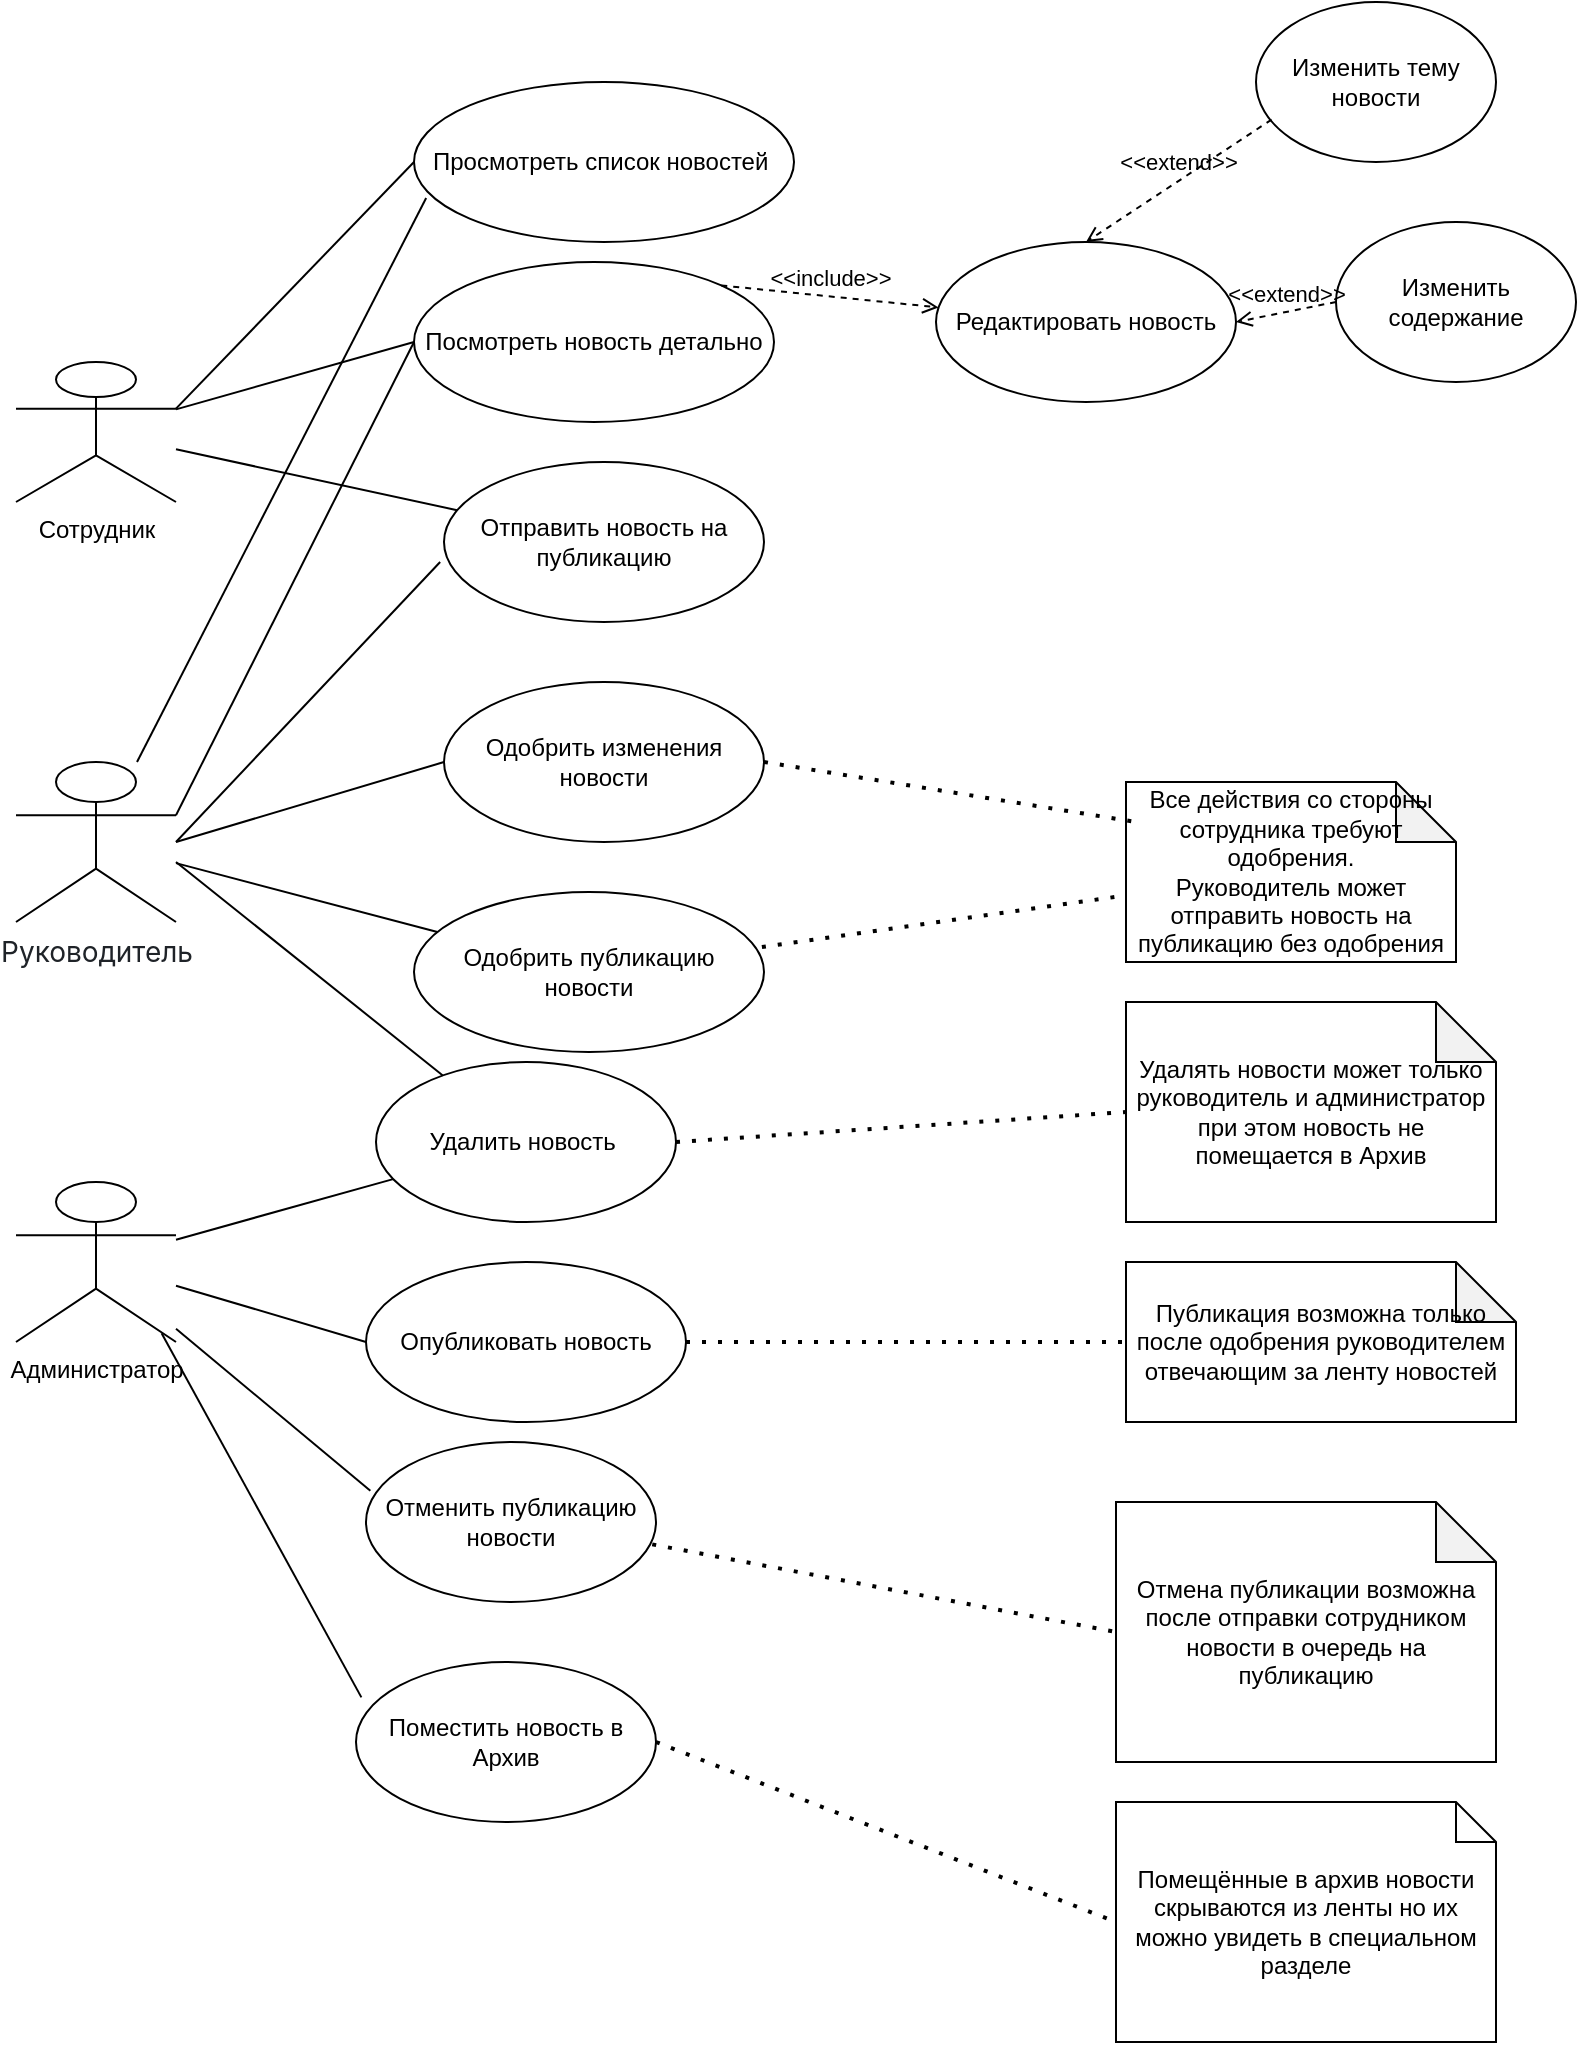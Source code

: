 <mxfile version="24.5.5" type="device">
  <diagram name="Страница — 1" id="NKm2Fh7igrNM9elNS_53">
    <mxGraphModel dx="1235" dy="735" grid="1" gridSize="10" guides="1" tooltips="1" connect="1" arrows="1" fold="1" page="1" pageScale="1" pageWidth="827" pageHeight="1169" math="0" shadow="0">
      <root>
        <mxCell id="0" />
        <mxCell id="1" parent="0" />
        <mxCell id="5KJkYA16pewE1ucpvy-T-1" value="Сотрудник" style="shape=umlActor;verticalLabelPosition=bottom;verticalAlign=top;html=1;fontColor=default;" vertex="1" parent="1">
          <mxGeometry x="40" y="240" width="80" height="70" as="geometry" />
        </mxCell>
        <mxCell id="5KJkYA16pewE1ucpvy-T-5" value="Просмотреть список новостей&amp;nbsp;" style="ellipse;whiteSpace=wrap;html=1;" vertex="1" parent="1">
          <mxGeometry x="239" y="100" width="190" height="80" as="geometry" />
        </mxCell>
        <mxCell id="5KJkYA16pewE1ucpvy-T-9" value="&lt;span style=&quot;color: rgb(31, 35, 40); font-family: -apple-system, BlinkMacSystemFont, &amp;quot;Segoe UI&amp;quot;, &amp;quot;Noto Sans&amp;quot;, Helvetica, Arial, sans-serif, &amp;quot;Apple Color Emoji&amp;quot;, &amp;quot;Segoe UI Emoji&amp;quot;; font-size: 14px; text-align: start; text-wrap: wrap; background-color: rgb(255, 255, 255);&quot;&gt;Руководитель&lt;/span&gt;&lt;div&gt;&lt;span style=&quot;color: rgb(31, 35, 40); font-family: -apple-system, BlinkMacSystemFont, &amp;quot;Segoe UI&amp;quot;, &amp;quot;Noto Sans&amp;quot;, Helvetica, Arial, sans-serif, &amp;quot;Apple Color Emoji&amp;quot;, &amp;quot;Segoe UI Emoji&amp;quot;; font-size: 14px; text-align: start; text-wrap: wrap; background-color: rgb(255, 255, 255);&quot;&gt;&lt;br&gt;&lt;/span&gt;&lt;/div&gt;" style="shape=umlActor;verticalLabelPosition=bottom;verticalAlign=top;html=1;outlineConnect=0;" vertex="1" parent="1">
          <mxGeometry x="40" y="440" width="80" height="80" as="geometry" />
        </mxCell>
        <mxCell id="5KJkYA16pewE1ucpvy-T-11" value="" style="endArrow=none;html=1;rounded=0;exitX=1;exitY=0.333;exitDx=0;exitDy=0;exitPerimeter=0;entryX=0;entryY=0.5;entryDx=0;entryDy=0;" edge="1" parent="1" source="5KJkYA16pewE1ucpvy-T-1" target="5KJkYA16pewE1ucpvy-T-5">
          <mxGeometry width="50" height="50" relative="1" as="geometry">
            <mxPoint x="510" y="450" as="sourcePoint" />
            <mxPoint x="560" y="400" as="targetPoint" />
          </mxGeometry>
        </mxCell>
        <mxCell id="5KJkYA16pewE1ucpvy-T-13" value="Администратор" style="shape=umlActor;verticalLabelPosition=bottom;verticalAlign=top;html=1;" vertex="1" parent="1">
          <mxGeometry x="40" y="650" width="80" height="80" as="geometry" />
        </mxCell>
        <mxCell id="5KJkYA16pewE1ucpvy-T-14" value="Посмотреть новость детально" style="ellipse;whiteSpace=wrap;html=1;" vertex="1" parent="1">
          <mxGeometry x="239" y="190" width="180" height="80" as="geometry" />
        </mxCell>
        <mxCell id="5KJkYA16pewE1ucpvy-T-15" value="" style="endArrow=none;html=1;rounded=0;entryX=0;entryY=0.5;entryDx=0;entryDy=0;" edge="1" parent="1" source="5KJkYA16pewE1ucpvy-T-1" target="5KJkYA16pewE1ucpvy-T-14">
          <mxGeometry width="50" height="50" relative="1" as="geometry">
            <mxPoint x="510" y="450" as="sourcePoint" />
            <mxPoint x="560" y="400" as="targetPoint" />
          </mxGeometry>
        </mxCell>
        <mxCell id="5KJkYA16pewE1ucpvy-T-16" value="Одобрить публикацию новости" style="ellipse;whiteSpace=wrap;html=1;" vertex="1" parent="1">
          <mxGeometry x="239" y="505" width="175" height="80" as="geometry" />
        </mxCell>
        <mxCell id="5KJkYA16pewE1ucpvy-T-17" value="" style="endArrow=none;html=1;rounded=0;entryX=0.032;entryY=0.725;entryDx=0;entryDy=0;entryPerimeter=0;" edge="1" parent="1" source="5KJkYA16pewE1ucpvy-T-9" target="5KJkYA16pewE1ucpvy-T-5">
          <mxGeometry width="50" height="50" relative="1" as="geometry">
            <mxPoint x="160" y="400" as="sourcePoint" />
            <mxPoint x="210" y="350" as="targetPoint" />
          </mxGeometry>
        </mxCell>
        <mxCell id="5KJkYA16pewE1ucpvy-T-18" value="" style="endArrow=none;html=1;rounded=0;exitX=1;exitY=0.333;exitDx=0;exitDy=0;exitPerimeter=0;entryX=0;entryY=0.5;entryDx=0;entryDy=0;" edge="1" parent="1" source="5KJkYA16pewE1ucpvy-T-9" target="5KJkYA16pewE1ucpvy-T-14">
          <mxGeometry width="50" height="50" relative="1" as="geometry">
            <mxPoint x="150" y="450" as="sourcePoint" />
            <mxPoint x="200" y="400" as="targetPoint" />
          </mxGeometry>
        </mxCell>
        <mxCell id="5KJkYA16pewE1ucpvy-T-19" value="Отправить новость на публикацию" style="ellipse;whiteSpace=wrap;html=1;" vertex="1" parent="1">
          <mxGeometry x="254" y="290" width="160" height="80" as="geometry" />
        </mxCell>
        <mxCell id="5KJkYA16pewE1ucpvy-T-20" value="" style="endArrow=none;html=1;rounded=0;" edge="1" parent="1" source="5KJkYA16pewE1ucpvy-T-1" target="5KJkYA16pewE1ucpvy-T-19">
          <mxGeometry width="50" height="50" relative="1" as="geometry">
            <mxPoint x="220" y="420" as="sourcePoint" />
            <mxPoint x="270" y="370" as="targetPoint" />
          </mxGeometry>
        </mxCell>
        <mxCell id="5KJkYA16pewE1ucpvy-T-21" value="" style="endArrow=none;html=1;rounded=0;" edge="1" parent="1" source="5KJkYA16pewE1ucpvy-T-9" target="5KJkYA16pewE1ucpvy-T-16">
          <mxGeometry width="50" height="50" relative="1" as="geometry">
            <mxPoint x="180" y="530" as="sourcePoint" />
            <mxPoint x="230" y="480" as="targetPoint" />
          </mxGeometry>
        </mxCell>
        <mxCell id="5KJkYA16pewE1ucpvy-T-22" value="" style="endArrow=none;html=1;rounded=0;entryX=-0.012;entryY=0.625;entryDx=0;entryDy=0;entryPerimeter=0;" edge="1" parent="1" target="5KJkYA16pewE1ucpvy-T-19">
          <mxGeometry width="50" height="50" relative="1" as="geometry">
            <mxPoint x="120" y="480" as="sourcePoint" />
            <mxPoint x="270" y="420" as="targetPoint" />
          </mxGeometry>
        </mxCell>
        <mxCell id="5KJkYA16pewE1ucpvy-T-23" value="Опубликовать новость" style="ellipse;whiteSpace=wrap;html=1;" vertex="1" parent="1">
          <mxGeometry x="215" y="690" width="160" height="80" as="geometry" />
        </mxCell>
        <mxCell id="5KJkYA16pewE1ucpvy-T-24" value="" style="endArrow=none;html=1;rounded=0;entryX=0;entryY=0.5;entryDx=0;entryDy=0;" edge="1" parent="1" source="5KJkYA16pewE1ucpvy-T-13" target="5KJkYA16pewE1ucpvy-T-23">
          <mxGeometry width="50" height="50" relative="1" as="geometry">
            <mxPoint x="180" y="660" as="sourcePoint" />
            <mxPoint x="230" y="610" as="targetPoint" />
          </mxGeometry>
        </mxCell>
        <mxCell id="5KJkYA16pewE1ucpvy-T-25" value="Одобрить изменения новости" style="ellipse;whiteSpace=wrap;html=1;" vertex="1" parent="1">
          <mxGeometry x="254" y="400" width="160" height="80" as="geometry" />
        </mxCell>
        <mxCell id="5KJkYA16pewE1ucpvy-T-27" value="Отменить публикацию новости" style="ellipse;whiteSpace=wrap;html=1;" vertex="1" parent="1">
          <mxGeometry x="215" y="780" width="145" height="80" as="geometry" />
        </mxCell>
        <mxCell id="5KJkYA16pewE1ucpvy-T-28" value="" style="endArrow=none;html=1;rounded=0;entryX=0.015;entryY=0.305;entryDx=0;entryDy=0;entryPerimeter=0;" edge="1" parent="1" source="5KJkYA16pewE1ucpvy-T-13" target="5KJkYA16pewE1ucpvy-T-27">
          <mxGeometry width="50" height="50" relative="1" as="geometry">
            <mxPoint x="190" y="720" as="sourcePoint" />
            <mxPoint x="240" y="670" as="targetPoint" />
          </mxGeometry>
        </mxCell>
        <mxCell id="5KJkYA16pewE1ucpvy-T-29" value="Редактировать новость" style="ellipse;whiteSpace=wrap;html=1;" vertex="1" parent="1">
          <mxGeometry x="500" y="180" width="150" height="80" as="geometry" />
        </mxCell>
        <mxCell id="5KJkYA16pewE1ucpvy-T-31" value="" style="endArrow=none;html=1;rounded=0;entryX=0;entryY=0.5;entryDx=0;entryDy=0;" edge="1" parent="1" target="5KJkYA16pewE1ucpvy-T-25">
          <mxGeometry width="50" height="50" relative="1" as="geometry">
            <mxPoint x="120" y="480" as="sourcePoint" />
            <mxPoint x="560" y="500" as="targetPoint" />
          </mxGeometry>
        </mxCell>
        <mxCell id="5KJkYA16pewE1ucpvy-T-36" value="Изменить тему новости" style="ellipse;whiteSpace=wrap;html=1;" vertex="1" parent="1">
          <mxGeometry x="660" y="60" width="120" height="80" as="geometry" />
        </mxCell>
        <mxCell id="5KJkYA16pewE1ucpvy-T-37" value="&amp;lt;&amp;lt;include&amp;gt;&amp;gt;" style="html=1;verticalAlign=bottom;labelBackgroundColor=none;endArrow=open;endFill=0;dashed=1;rounded=0;exitX=1;exitY=0;exitDx=0;exitDy=0;" edge="1" parent="1" source="5KJkYA16pewE1ucpvy-T-14" target="5KJkYA16pewE1ucpvy-T-29">
          <mxGeometry width="160" relative="1" as="geometry">
            <mxPoint x="490" y="198.82" as="sourcePoint" />
            <mxPoint x="650" y="198.82" as="targetPoint" />
          </mxGeometry>
        </mxCell>
        <mxCell id="5KJkYA16pewE1ucpvy-T-39" value="Изменить содержание" style="ellipse;whiteSpace=wrap;html=1;" vertex="1" parent="1">
          <mxGeometry x="700" y="170" width="120" height="80" as="geometry" />
        </mxCell>
        <mxCell id="5KJkYA16pewE1ucpvy-T-42" value="&amp;lt;&amp;lt;extend&amp;gt;&amp;gt;" style="html=1;verticalAlign=bottom;labelBackgroundColor=none;endArrow=open;endFill=0;dashed=1;rounded=0;entryX=0.5;entryY=0;entryDx=0;entryDy=0;exitX=0.065;exitY=0.735;exitDx=0;exitDy=0;exitPerimeter=0;" edge="1" parent="1" source="5KJkYA16pewE1ucpvy-T-36" target="5KJkYA16pewE1ucpvy-T-29">
          <mxGeometry width="160" relative="1" as="geometry">
            <mxPoint x="710" y="320" as="sourcePoint" />
            <mxPoint x="870" y="320" as="targetPoint" />
          </mxGeometry>
        </mxCell>
        <mxCell id="5KJkYA16pewE1ucpvy-T-43" value="&amp;lt;&amp;lt;extend&amp;gt;&amp;gt;" style="html=1;verticalAlign=bottom;labelBackgroundColor=none;endArrow=open;endFill=0;dashed=1;rounded=0;entryX=1;entryY=0.5;entryDx=0;entryDy=0;exitX=0;exitY=0.5;exitDx=0;exitDy=0;" edge="1" parent="1" source="5KJkYA16pewE1ucpvy-T-39" target="5KJkYA16pewE1ucpvy-T-29">
          <mxGeometry width="160" relative="1" as="geometry">
            <mxPoint x="720" y="300" as="sourcePoint" />
            <mxPoint x="880" y="300" as="targetPoint" />
          </mxGeometry>
        </mxCell>
        <mxCell id="5KJkYA16pewE1ucpvy-T-46" value="Поместить новость в Архив" style="ellipse;whiteSpace=wrap;html=1;" vertex="1" parent="1">
          <mxGeometry x="210" y="890" width="150" height="80" as="geometry" />
        </mxCell>
        <mxCell id="5KJkYA16pewE1ucpvy-T-47" value="" style="endArrow=none;html=1;rounded=0;exitX=0.91;exitY=0.945;exitDx=0;exitDy=0;exitPerimeter=0;entryX=0.018;entryY=0.221;entryDx=0;entryDy=0;entryPerimeter=0;" edge="1" parent="1" source="5KJkYA16pewE1ucpvy-T-13" target="5KJkYA16pewE1ucpvy-T-46">
          <mxGeometry width="50" height="50" relative="1" as="geometry">
            <mxPoint x="210" y="810" as="sourcePoint" />
            <mxPoint x="260" y="760" as="targetPoint" />
          </mxGeometry>
        </mxCell>
        <mxCell id="5KJkYA16pewE1ucpvy-T-50" value="Помещённые в архив новости скрываются из ленты но их можно увидеть в специальном разделе" style="shape=note;size=20;whiteSpace=wrap;html=1;" vertex="1" parent="1">
          <mxGeometry x="590" y="960" width="190" height="120" as="geometry" />
        </mxCell>
        <mxCell id="5KJkYA16pewE1ucpvy-T-52" value="" style="endArrow=none;dashed=1;html=1;dashPattern=1 3;strokeWidth=2;rounded=0;exitX=1;exitY=0.5;exitDx=0;exitDy=0;entryX=0;entryY=0.5;entryDx=0;entryDy=0;entryPerimeter=0;" edge="1" parent="1" source="5KJkYA16pewE1ucpvy-T-46" target="5KJkYA16pewE1ucpvy-T-50">
          <mxGeometry width="50" height="50" relative="1" as="geometry">
            <mxPoint x="490" y="890" as="sourcePoint" />
            <mxPoint x="540" y="840" as="targetPoint" />
          </mxGeometry>
        </mxCell>
        <mxCell id="5KJkYA16pewE1ucpvy-T-53" value="Отмена публикации возможна после отправки сотрудником новости в очередь на публикацию" style="shape=note;whiteSpace=wrap;html=1;backgroundOutline=1;darkOpacity=0.05;" vertex="1" parent="1">
          <mxGeometry x="590" y="810" width="190" height="130" as="geometry" />
        </mxCell>
        <mxCell id="5KJkYA16pewE1ucpvy-T-54" value="" style="endArrow=none;dashed=1;html=1;dashPattern=1 3;strokeWidth=2;rounded=0;exitX=0.987;exitY=0.64;exitDx=0;exitDy=0;exitPerimeter=0;entryX=0;entryY=0.5;entryDx=0;entryDy=0;entryPerimeter=0;" edge="1" parent="1" source="5KJkYA16pewE1ucpvy-T-27" target="5KJkYA16pewE1ucpvy-T-53">
          <mxGeometry width="50" height="50" relative="1" as="geometry">
            <mxPoint x="470" y="770" as="sourcePoint" />
            <mxPoint x="520" y="720" as="targetPoint" />
          </mxGeometry>
        </mxCell>
        <mxCell id="5KJkYA16pewE1ucpvy-T-55" value="Удалить новость&amp;nbsp;" style="ellipse;whiteSpace=wrap;html=1;" vertex="1" parent="1">
          <mxGeometry x="220" y="590" width="150" height="80" as="geometry" />
        </mxCell>
        <mxCell id="5KJkYA16pewE1ucpvy-T-57" value="" style="endArrow=none;html=1;rounded=0;" edge="1" parent="1" source="5KJkYA16pewE1ucpvy-T-13" target="5KJkYA16pewE1ucpvy-T-55">
          <mxGeometry width="50" height="50" relative="1" as="geometry">
            <mxPoint x="460" y="610" as="sourcePoint" />
            <mxPoint x="510" y="560" as="targetPoint" />
          </mxGeometry>
        </mxCell>
        <mxCell id="5KJkYA16pewE1ucpvy-T-58" value="Публикация возможна только после одобрения руководителем отвечающим за ленту новостей" style="shape=note;whiteSpace=wrap;html=1;backgroundOutline=1;darkOpacity=0.05;" vertex="1" parent="1">
          <mxGeometry x="595" y="690" width="195" height="80" as="geometry" />
        </mxCell>
        <mxCell id="5KJkYA16pewE1ucpvy-T-62" value="" style="endArrow=none;html=1;rounded=0;" edge="1" parent="1" target="5KJkYA16pewE1ucpvy-T-55">
          <mxGeometry width="50" height="50" relative="1" as="geometry">
            <mxPoint x="120" y="490" as="sourcePoint" />
            <mxPoint x="520" y="490" as="targetPoint" />
          </mxGeometry>
        </mxCell>
        <mxCell id="5KJkYA16pewE1ucpvy-T-64" value="" style="endArrow=none;dashed=1;html=1;dashPattern=1 3;strokeWidth=2;rounded=0;exitX=1;exitY=0.5;exitDx=0;exitDy=0;entryX=0;entryY=0.5;entryDx=0;entryDy=0;entryPerimeter=0;" edge="1" parent="1" source="5KJkYA16pewE1ucpvy-T-23" target="5KJkYA16pewE1ucpvy-T-58">
          <mxGeometry width="50" height="50" relative="1" as="geometry">
            <mxPoint x="440" y="740" as="sourcePoint" />
            <mxPoint x="490" y="690" as="targetPoint" />
          </mxGeometry>
        </mxCell>
        <mxCell id="5KJkYA16pewE1ucpvy-T-66" value="Удалять новости может только руководитель и администратор при этом новость не помещается в Архив" style="shape=note;whiteSpace=wrap;html=1;backgroundOutline=1;darkOpacity=0.05;" vertex="1" parent="1">
          <mxGeometry x="595" y="560" width="185" height="110" as="geometry" />
        </mxCell>
        <mxCell id="5KJkYA16pewE1ucpvy-T-67" value="" style="endArrow=none;dashed=1;html=1;dashPattern=1 3;strokeWidth=2;rounded=0;exitX=1;exitY=0.5;exitDx=0;exitDy=0;entryX=0;entryY=0.5;entryDx=0;entryDy=0;entryPerimeter=0;" edge="1" parent="1" source="5KJkYA16pewE1ucpvy-T-55" target="5KJkYA16pewE1ucpvy-T-66">
          <mxGeometry width="50" height="50" relative="1" as="geometry">
            <mxPoint x="430" y="650" as="sourcePoint" />
            <mxPoint x="480" y="600" as="targetPoint" />
          </mxGeometry>
        </mxCell>
        <mxCell id="5KJkYA16pewE1ucpvy-T-68" value="Все действия со стороны сотрудника требуют одобрения.&lt;br&gt;Руководитель может отправить новость на публикацию без одобрения" style="shape=note;whiteSpace=wrap;html=1;backgroundOutline=1;darkOpacity=0.05;" vertex="1" parent="1">
          <mxGeometry x="595" y="450" width="165" height="90" as="geometry" />
        </mxCell>
        <mxCell id="5KJkYA16pewE1ucpvy-T-69" value="" style="endArrow=none;dashed=1;html=1;dashPattern=1 3;strokeWidth=2;rounded=0;exitX=0.994;exitY=0.344;exitDx=0;exitDy=0;exitPerimeter=0;" edge="1" parent="1" source="5KJkYA16pewE1ucpvy-T-16" target="5KJkYA16pewE1ucpvy-T-68">
          <mxGeometry width="50" height="50" relative="1" as="geometry">
            <mxPoint x="460" y="520" as="sourcePoint" />
            <mxPoint x="510" y="470" as="targetPoint" />
          </mxGeometry>
        </mxCell>
        <mxCell id="5KJkYA16pewE1ucpvy-T-71" value="" style="endArrow=none;dashed=1;html=1;dashPattern=1 3;strokeWidth=2;rounded=0;exitX=1;exitY=0.5;exitDx=0;exitDy=0;" edge="1" parent="1" source="5KJkYA16pewE1ucpvy-T-25">
          <mxGeometry width="50" height="50" relative="1" as="geometry">
            <mxPoint x="490" y="490" as="sourcePoint" />
            <mxPoint x="600" y="470" as="targetPoint" />
          </mxGeometry>
        </mxCell>
      </root>
    </mxGraphModel>
  </diagram>
</mxfile>
